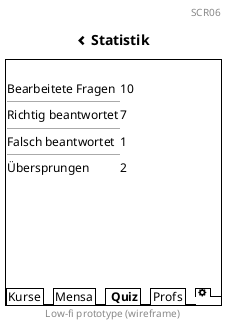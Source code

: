 @startsalt
title <&chevron-left> Statistik
header SCR06
footer Low-fi prototype (wireframe)
{+
{
    .    
    Bearbeitete Fragen | 10
    ----
    Richtig beantwortet | 7
    ----
    Falsch beantwortet | 1
    ----
    Übersprungen | 2
    .
    .
    .
    .
    .
    .
}
{/ Kurse | Mensa | <b> Quiz | Profs | <&cog> }
}

@endsalt

